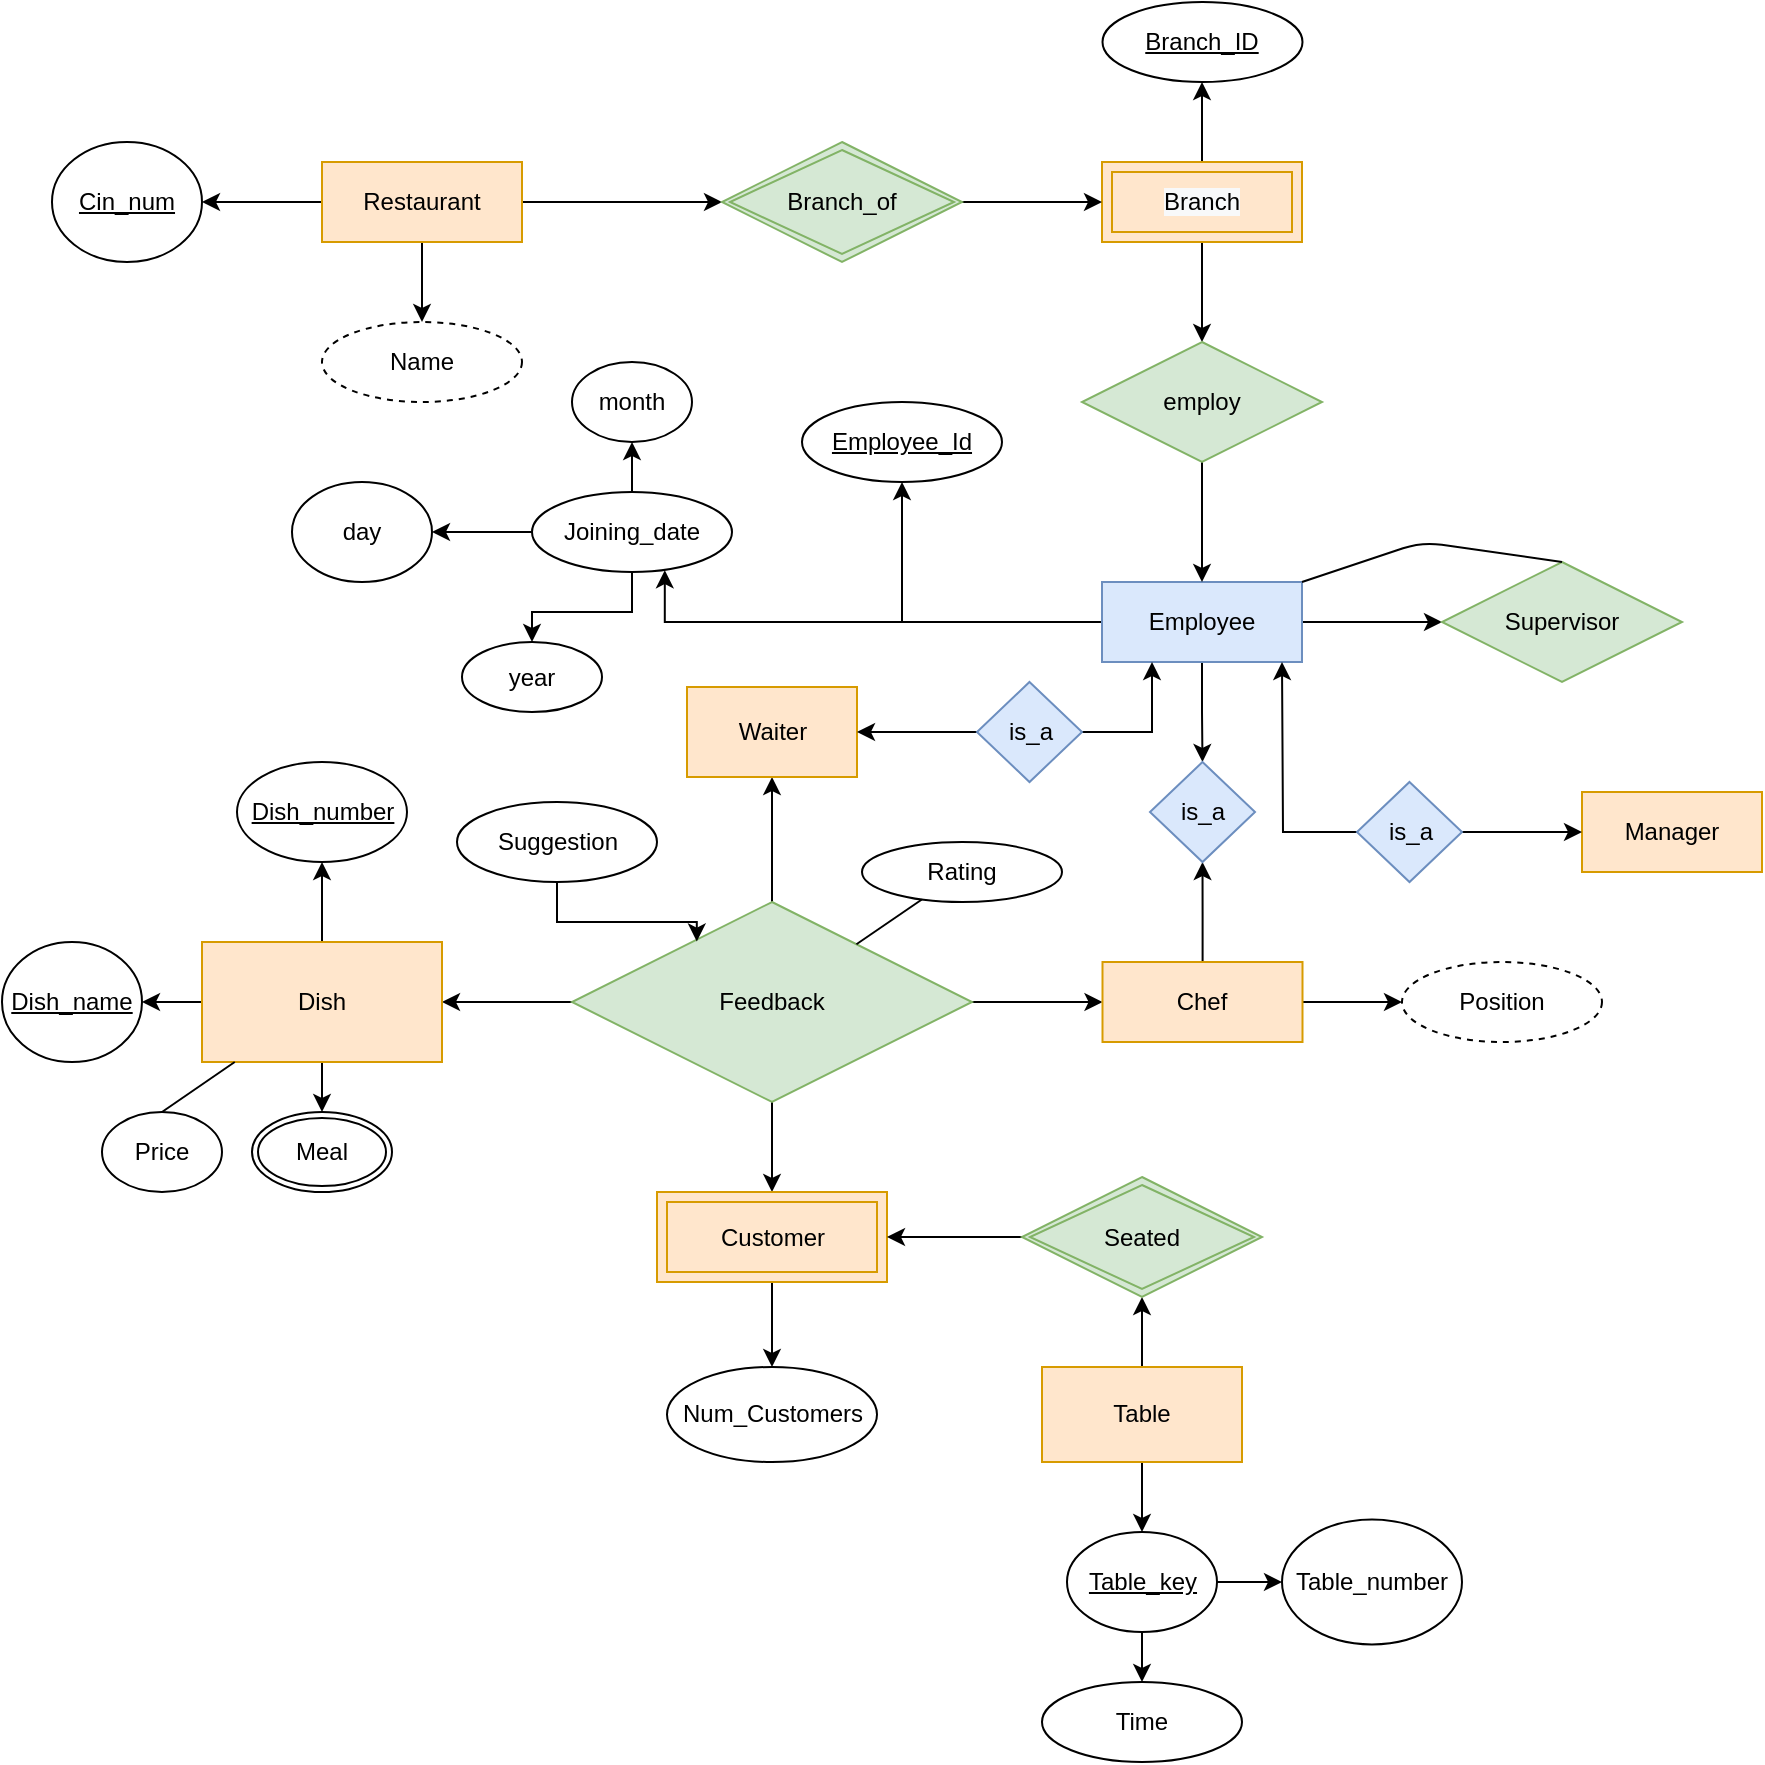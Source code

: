 <mxfile version="13.6.5" type="github">
  <diagram id="kxgBEVJCPQbhI56NlqeN" name="Page-1">
    <mxGraphModel dx="971" dy="417" grid="1" gridSize="10" guides="1" tooltips="1" connect="1" arrows="1" fold="1" page="1" pageScale="1" pageWidth="3300" pageHeight="4681" math="0" shadow="0">
      <root>
        <mxCell id="0" />
        <mxCell id="1" parent="0" />
        <mxCell id="NgLl4HAQhnd8HXAotbS4-2" value="" style="edgeStyle=orthogonalEdgeStyle;rounded=0;orthogonalLoop=1;jettySize=auto;html=1;" parent="1" source="jKNY7_8_zjAuuIfCQ90G-1" target="NgLl4HAQhnd8HXAotbS4-1" edge="1">
          <mxGeometry relative="1" as="geometry" />
        </mxCell>
        <mxCell id="NgLl4HAQhnd8HXAotbS4-6" value="" style="edgeStyle=orthogonalEdgeStyle;rounded=0;orthogonalLoop=1;jettySize=auto;html=1;" parent="1" source="jKNY7_8_zjAuuIfCQ90G-1" target="NgLl4HAQhnd8HXAotbS4-5" edge="1">
          <mxGeometry relative="1" as="geometry" />
        </mxCell>
        <mxCell id="NgLl4HAQhnd8HXAotbS4-8" value="" style="edgeStyle=orthogonalEdgeStyle;rounded=0;orthogonalLoop=1;jettySize=auto;html=1;" parent="1" source="jKNY7_8_zjAuuIfCQ90G-1" target="NgLl4HAQhnd8HXAotbS4-7" edge="1">
          <mxGeometry relative="1" as="geometry" />
        </mxCell>
        <mxCell id="kzbOnNVxng_6eBCHzelk-33" value="" style="edgeStyle=orthogonalEdgeStyle;rounded=0;orthogonalLoop=1;jettySize=auto;html=1;" parent="1" source="jKNY7_8_zjAuuIfCQ90G-1" target="kzbOnNVxng_6eBCHzelk-32" edge="1">
          <mxGeometry relative="1" as="geometry" />
        </mxCell>
        <mxCell id="jKNY7_8_zjAuuIfCQ90G-1" value="Feedback" style="rhombus;whiteSpace=wrap;html=1;fillColor=#d5e8d4;strokeColor=#82b366;" parent="1" vertex="1">
          <mxGeometry x="1335" y="1860" width="200" height="100" as="geometry" />
        </mxCell>
        <mxCell id="kzbOnNVxng_6eBCHzelk-70" value="" style="edgeStyle=orthogonalEdgeStyle;rounded=0;orthogonalLoop=1;jettySize=auto;html=1;" parent="1" source="NgLl4HAQhnd8HXAotbS4-1" target="kzbOnNVxng_6eBCHzelk-28" edge="1">
          <mxGeometry relative="1" as="geometry" />
        </mxCell>
        <mxCell id="XjC6Pe1A60IvWtQranHF-16" value="" style="edgeStyle=orthogonalEdgeStyle;rounded=0;orthogonalLoop=1;jettySize=auto;html=1;" parent="1" source="NgLl4HAQhnd8HXAotbS4-1" target="XjC6Pe1A60IvWtQranHF-2" edge="1">
          <mxGeometry relative="1" as="geometry" />
        </mxCell>
        <mxCell id="NgLl4HAQhnd8HXAotbS4-1" value="Chef" style="whiteSpace=wrap;html=1;align=center;fillColor=#ffe6cc;strokeColor=#d79b00;" parent="1" vertex="1">
          <mxGeometry x="1600.25" y="1890" width="100" height="40" as="geometry" />
        </mxCell>
        <mxCell id="kzbOnNVxng_6eBCHzelk-9" value="" style="edgeStyle=orthogonalEdgeStyle;rounded=0;orthogonalLoop=1;jettySize=auto;html=1;" parent="1" source="NgLl4HAQhnd8HXAotbS4-3" target="kzbOnNVxng_6eBCHzelk-8" edge="1">
          <mxGeometry relative="1" as="geometry" />
        </mxCell>
        <mxCell id="kzbOnNVxng_6eBCHzelk-63" value="" style="edgeStyle=orthogonalEdgeStyle;rounded=0;orthogonalLoop=1;jettySize=auto;html=1;" parent="1" source="NgLl4HAQhnd8HXAotbS4-3" target="kzbOnNVxng_6eBCHzelk-61" edge="1">
          <mxGeometry relative="1" as="geometry" />
        </mxCell>
        <mxCell id="NgLl4HAQhnd8HXAotbS4-3" value="Table" style="whiteSpace=wrap;html=1;fillColor=#ffe6cc;strokeColor=#d79b00;" parent="1" vertex="1">
          <mxGeometry x="1570" y="2092.5" width="100" height="47.5" as="geometry" />
        </mxCell>
        <mxCell id="kzbOnNVxng_6eBCHzelk-11" value="" style="edgeStyle=orthogonalEdgeStyle;rounded=0;orthogonalLoop=1;jettySize=auto;html=1;" parent="1" source="NgLl4HAQhnd8HXAotbS4-5" target="kzbOnNVxng_6eBCHzelk-10" edge="1">
          <mxGeometry relative="1" as="geometry" />
        </mxCell>
        <mxCell id="kzbOnNVxng_6eBCHzelk-13" value="" style="edgeStyle=orthogonalEdgeStyle;rounded=0;orthogonalLoop=1;jettySize=auto;html=1;" parent="1" source="NgLl4HAQhnd8HXAotbS4-5" target="kzbOnNVxng_6eBCHzelk-12" edge="1">
          <mxGeometry relative="1" as="geometry" />
        </mxCell>
        <mxCell id="kzbOnNVxng_6eBCHzelk-75" value="" style="edgeStyle=orthogonalEdgeStyle;rounded=0;orthogonalLoop=1;jettySize=auto;html=1;" parent="1" source="NgLl4HAQhnd8HXAotbS4-5" target="kzbOnNVxng_6eBCHzelk-73" edge="1">
          <mxGeometry relative="1" as="geometry" />
        </mxCell>
        <mxCell id="NgLl4HAQhnd8HXAotbS4-5" value="Dish" style="whiteSpace=wrap;html=1;fillColor=#ffe6cc;strokeColor=#d79b00;" parent="1" vertex="1">
          <mxGeometry x="1150" y="1880" width="120" height="60" as="geometry" />
        </mxCell>
        <mxCell id="NgLl4HAQhnd8HXAotbS4-7" value="Waiter" style="whiteSpace=wrap;html=1;fillColor=#ffe6cc;strokeColor=#d79b00;" parent="1" vertex="1">
          <mxGeometry x="1392.5" y="1752.5" width="85" height="45" as="geometry" />
        </mxCell>
        <mxCell id="kzbOnNVxng_6eBCHzelk-1" value="Rating" style="ellipse;whiteSpace=wrap;html=1;align=center;fontStyle=0" parent="1" vertex="1">
          <mxGeometry x="1480" y="1830" width="100" height="30" as="geometry" />
        </mxCell>
        <mxCell id="kzbOnNVxng_6eBCHzelk-65" value="" style="edgeStyle=orthogonalEdgeStyle;rounded=0;orthogonalLoop=1;jettySize=auto;html=1;" parent="1" source="kzbOnNVxng_6eBCHzelk-5" target="kzbOnNVxng_6eBCHzelk-64" edge="1">
          <mxGeometry relative="1" as="geometry" />
        </mxCell>
        <mxCell id="XjC6Pe1A60IvWtQranHF-3" value="" style="edgeStyle=orthogonalEdgeStyle;rounded=0;orthogonalLoop=1;jettySize=auto;html=1;" parent="1" source="kzbOnNVxng_6eBCHzelk-5" target="XjC6Pe1A60IvWtQranHF-2" edge="1">
          <mxGeometry relative="1" as="geometry" />
        </mxCell>
        <mxCell id="XjC6Pe1A60IvWtQranHF-6" value="" style="edgeStyle=orthogonalEdgeStyle;rounded=0;orthogonalLoop=1;jettySize=auto;html=1;entryX=0.664;entryY=0.978;entryDx=0;entryDy=0;entryPerimeter=0;" parent="1" source="kzbOnNVxng_6eBCHzelk-5" target="dvFwAt92-HnFU6FiswPp-1" edge="1">
          <mxGeometry relative="1" as="geometry" />
        </mxCell>
        <mxCell id="XjC6Pe1A60IvWtQranHF-21" value="" style="edgeStyle=orthogonalEdgeStyle;rounded=0;orthogonalLoop=1;jettySize=auto;html=1;" parent="1" source="kzbOnNVxng_6eBCHzelk-5" target="kzbOnNVxng_6eBCHzelk-81" edge="1">
          <mxGeometry relative="1" as="geometry" />
        </mxCell>
        <mxCell id="kzbOnNVxng_6eBCHzelk-5" value="Employee" style="whiteSpace=wrap;html=1;align=center;fillColor=#dae8fc;strokeColor=#6c8ebf;" parent="1" vertex="1">
          <mxGeometry x="1600" y="1700" width="100" height="40" as="geometry" />
        </mxCell>
        <mxCell id="kzbOnNVxng_6eBCHzelk-34" value="" style="edgeStyle=orthogonalEdgeStyle;rounded=0;orthogonalLoop=1;jettySize=auto;html=1;" parent="1" source="kzbOnNVxng_6eBCHzelk-8" target="kzbOnNVxng_6eBCHzelk-15" edge="1">
          <mxGeometry relative="1" as="geometry" />
        </mxCell>
        <mxCell id="dvFwAt92-HnFU6FiswPp-7" value="" style="edgeStyle=orthogonalEdgeStyle;rounded=0;orthogonalLoop=1;jettySize=auto;html=1;" parent="1" source="kzbOnNVxng_6eBCHzelk-8" target="dvFwAt92-HnFU6FiswPp-6" edge="1">
          <mxGeometry relative="1" as="geometry" />
        </mxCell>
        <mxCell id="kzbOnNVxng_6eBCHzelk-8" value="Table_key" style="ellipse;whiteSpace=wrap;html=1;fillColor=none;fontStyle=4" parent="1" vertex="1">
          <mxGeometry x="1582.5" y="2175" width="75" height="50" as="geometry" />
        </mxCell>
        <mxCell id="kzbOnNVxng_6eBCHzelk-10" value="Dish_name" style="ellipse;whiteSpace=wrap;html=1;fillColor=none;fontStyle=4" parent="1" vertex="1">
          <mxGeometry x="1050" y="1880" width="70" height="60" as="geometry" />
        </mxCell>
        <mxCell id="kzbOnNVxng_6eBCHzelk-12" value="&lt;u&gt;Dish_number&lt;/u&gt;" style="ellipse;whiteSpace=wrap;html=1;fillColor=none;" parent="1" vertex="1">
          <mxGeometry x="1167.5" y="1790" width="85" height="50" as="geometry" />
        </mxCell>
        <mxCell id="kzbOnNVxng_6eBCHzelk-15" value="Table_number" style="ellipse;whiteSpace=wrap;html=1;fillColor=none;" parent="1" vertex="1">
          <mxGeometry x="1690" y="2168.75" width="90" height="62.5" as="geometry" />
        </mxCell>
        <mxCell id="kzbOnNVxng_6eBCHzelk-23" value="Price" style="ellipse;whiteSpace=wrap;html=1;fillColor=none;" parent="1" vertex="1">
          <mxGeometry x="1100" y="1965" width="60" height="40" as="geometry" />
        </mxCell>
        <mxCell id="kzbOnNVxng_6eBCHzelk-28" value="Position" style="ellipse;whiteSpace=wrap;html=1;align=center;dashed=1;" parent="1" vertex="1">
          <mxGeometry x="1750" y="1890" width="100" height="40" as="geometry" />
        </mxCell>
        <mxCell id="kzbOnNVxng_6eBCHzelk-39" value="" style="edgeStyle=orthogonalEdgeStyle;rounded=0;orthogonalLoop=1;jettySize=auto;html=1;" parent="1" source="kzbOnNVxng_6eBCHzelk-32" target="kzbOnNVxng_6eBCHzelk-38" edge="1">
          <mxGeometry relative="1" as="geometry" />
        </mxCell>
        <mxCell id="kzbOnNVxng_6eBCHzelk-32" value="Customer" style="shape=ext;margin=3;double=1;whiteSpace=wrap;html=1;align=center;fillColor=#ffe6cc;strokeColor=#d79b00;" parent="1" vertex="1">
          <mxGeometry x="1377.5" y="2005" width="115" height="45" as="geometry" />
        </mxCell>
        <mxCell id="kzbOnNVxng_6eBCHzelk-38" value="&lt;span&gt;Num_Customers&lt;/span&gt;" style="ellipse;whiteSpace=wrap;html=1;" parent="1" vertex="1">
          <mxGeometry x="1382.5" y="2092.5" width="105" height="47.5" as="geometry" />
        </mxCell>
        <mxCell id="kzbOnNVxng_6eBCHzelk-49" value="" style="edgeStyle=orthogonalEdgeStyle;rounded=0;orthogonalLoop=1;jettySize=auto;html=1;" parent="1" source="kzbOnNVxng_6eBCHzelk-40" target="kzbOnNVxng_6eBCHzelk-48" edge="1">
          <mxGeometry relative="1" as="geometry" />
        </mxCell>
        <mxCell id="kzbOnNVxng_6eBCHzelk-54" value="" style="edgeStyle=orthogonalEdgeStyle;rounded=0;orthogonalLoop=1;jettySize=auto;html=1;" parent="1" source="kzbOnNVxng_6eBCHzelk-40" target="kzbOnNVxng_6eBCHzelk-51" edge="1">
          <mxGeometry relative="1" as="geometry" />
        </mxCell>
        <mxCell id="kzbOnNVxng_6eBCHzelk-60" value="" style="edgeStyle=orthogonalEdgeStyle;rounded=0;orthogonalLoop=1;jettySize=auto;html=1;" parent="1" source="kzbOnNVxng_6eBCHzelk-40" target="kzbOnNVxng_6eBCHzelk-57" edge="1">
          <mxGeometry relative="1" as="geometry" />
        </mxCell>
        <mxCell id="kzbOnNVxng_6eBCHzelk-40" value="Restaurant" style="whiteSpace=wrap;html=1;align=center;fillColor=#ffe6cc;strokeColor=#d79b00;" parent="1" vertex="1">
          <mxGeometry x="1210" y="1490" width="100" height="40" as="geometry" />
        </mxCell>
        <mxCell id="kzbOnNVxng_6eBCHzelk-45" value="" style="edgeStyle=orthogonalEdgeStyle;rounded=0;orthogonalLoop=1;jettySize=auto;html=1;" parent="1" source="kzbOnNVxng_6eBCHzelk-41" target="kzbOnNVxng_6eBCHzelk-43" edge="1">
          <mxGeometry relative="1" as="geometry" />
        </mxCell>
        <mxCell id="XjC6Pe1A60IvWtQranHF-35" value="" style="edgeStyle=orthogonalEdgeStyle;rounded=0;orthogonalLoop=1;jettySize=auto;html=1;" parent="1" source="kzbOnNVxng_6eBCHzelk-41" edge="1">
          <mxGeometry relative="1" as="geometry">
            <mxPoint x="1650" y="1450" as="targetPoint" />
          </mxGeometry>
        </mxCell>
        <mxCell id="kzbOnNVxng_6eBCHzelk-41" value="&#xa;&#xa;&lt;span style=&quot;color: rgb(0, 0, 0); font-family: helvetica; font-size: 12px; font-style: normal; font-weight: 400; letter-spacing: normal; text-align: center; text-indent: 0px; text-transform: none; word-spacing: 0px; background-color: rgb(248, 249, 250); display: inline; float: none;&quot;&gt;Branch&lt;/span&gt;&#xa;&#xa;" style="shape=ext;margin=3;double=1;whiteSpace=wrap;html=1;align=center;fillColor=#ffe6cc;strokeColor=#d79b00;" parent="1" vertex="1">
          <mxGeometry x="1600" y="1490" width="100" height="40" as="geometry" />
        </mxCell>
        <mxCell id="kzbOnNVxng_6eBCHzelk-46" value="" style="edgeStyle=orthogonalEdgeStyle;rounded=0;orthogonalLoop=1;jettySize=auto;html=1;" parent="1" source="kzbOnNVxng_6eBCHzelk-43" target="kzbOnNVxng_6eBCHzelk-5" edge="1">
          <mxGeometry relative="1" as="geometry" />
        </mxCell>
        <mxCell id="kzbOnNVxng_6eBCHzelk-43" value="employ" style="shape=rhombus;perimeter=rhombusPerimeter;whiteSpace=wrap;html=1;align=center;fillColor=#d5e8d4;strokeColor=#82b366;" parent="1" vertex="1">
          <mxGeometry x="1590" y="1580" width="120" height="60" as="geometry" />
        </mxCell>
        <mxCell id="kzbOnNVxng_6eBCHzelk-48" value="&lt;u&gt;Cin_num&lt;/u&gt;" style="ellipse;whiteSpace=wrap;html=1;" parent="1" vertex="1">
          <mxGeometry x="1075" y="1480" width="75" height="60" as="geometry" />
        </mxCell>
        <mxCell id="kzbOnNVxng_6eBCHzelk-53" value="" style="edgeStyle=orthogonalEdgeStyle;rounded=0;orthogonalLoop=1;jettySize=auto;html=1;" parent="1" source="kzbOnNVxng_6eBCHzelk-51" target="kzbOnNVxng_6eBCHzelk-41" edge="1">
          <mxGeometry relative="1" as="geometry" />
        </mxCell>
        <mxCell id="kzbOnNVxng_6eBCHzelk-51" value="Branch_of" style="shape=rhombus;double=1;perimeter=rhombusPerimeter;whiteSpace=wrap;html=1;align=center;fillColor=#d5e8d4;strokeColor=#82b366;" parent="1" vertex="1">
          <mxGeometry x="1410" y="1480" width="120" height="60" as="geometry" />
        </mxCell>
        <mxCell id="kzbOnNVxng_6eBCHzelk-57" value="Name" style="ellipse;whiteSpace=wrap;html=1;align=center;dashed=1;" parent="1" vertex="1">
          <mxGeometry x="1210" y="1570" width="100" height="40" as="geometry" />
        </mxCell>
        <mxCell id="kzbOnNVxng_6eBCHzelk-62" value="" style="edgeStyle=orthogonalEdgeStyle;rounded=0;orthogonalLoop=1;jettySize=auto;html=1;" parent="1" source="kzbOnNVxng_6eBCHzelk-61" target="kzbOnNVxng_6eBCHzelk-32" edge="1">
          <mxGeometry relative="1" as="geometry" />
        </mxCell>
        <mxCell id="kzbOnNVxng_6eBCHzelk-61" value="Seated" style="shape=rhombus;double=1;perimeter=rhombusPerimeter;whiteSpace=wrap;html=1;align=center;fillColor=#d5e8d4;strokeColor=#82b366;" parent="1" vertex="1">
          <mxGeometry x="1560" y="1997.5" width="120" height="60" as="geometry" />
        </mxCell>
        <mxCell id="kzbOnNVxng_6eBCHzelk-64" value="Employee_Id" style="ellipse;whiteSpace=wrap;html=1;align=center;fontStyle=4;" parent="1" vertex="1">
          <mxGeometry x="1450" y="1610" width="100" height="40" as="geometry" />
        </mxCell>
        <mxCell id="kzbOnNVxng_6eBCHzelk-73" value="Meal" style="ellipse;shape=doubleEllipse;margin=3;whiteSpace=wrap;html=1;align=center;" parent="1" vertex="1">
          <mxGeometry x="1175" y="1965" width="70" height="40" as="geometry" />
        </mxCell>
        <mxCell id="kzbOnNVxng_6eBCHzelk-78" value="" style="endArrow=none;html=1;rounded=0;exitX=0.5;exitY=0;exitDx=0;exitDy=0;" parent="1" source="kzbOnNVxng_6eBCHzelk-23" target="NgLl4HAQhnd8HXAotbS4-5" edge="1">
          <mxGeometry relative="1" as="geometry">
            <mxPoint x="1320" y="2000" as="sourcePoint" />
            <mxPoint x="1480" y="2000" as="targetPoint" />
            <Array as="points" />
          </mxGeometry>
        </mxCell>
        <mxCell id="kzbOnNVxng_6eBCHzelk-80" value="" style="endArrow=none;html=1;rounded=0;" parent="1" source="jKNY7_8_zjAuuIfCQ90G-1" target="kzbOnNVxng_6eBCHzelk-1" edge="1">
          <mxGeometry relative="1" as="geometry">
            <mxPoint x="1390" y="2010" as="sourcePoint" />
            <mxPoint x="1550" y="2010" as="targetPoint" />
          </mxGeometry>
        </mxCell>
        <mxCell id="kzbOnNVxng_6eBCHzelk-81" value="Supervisor" style="shape=rhombus;perimeter=rhombusPerimeter;whiteSpace=wrap;html=1;align=center;fillColor=#d5e8d4;strokeColor=#82b366;" parent="1" vertex="1">
          <mxGeometry x="1770" y="1690" width="120" height="60" as="geometry" />
        </mxCell>
        <mxCell id="XjC6Pe1A60IvWtQranHF-2" value="is_a" style="rhombus;whiteSpace=wrap;html=1;fillColor=#dae8fc;strokeColor=#6c8ebf;" parent="1" vertex="1">
          <mxGeometry x="1624" y="1790" width="52.5" height="50" as="geometry" />
        </mxCell>
        <mxCell id="XjC6Pe1A60IvWtQranHF-9" value="" style="edgeStyle=orthogonalEdgeStyle;rounded=0;orthogonalLoop=1;jettySize=auto;html=1;" parent="1" source="XjC6Pe1A60IvWtQranHF-5" target="NgLl4HAQhnd8HXAotbS4-7" edge="1">
          <mxGeometry relative="1" as="geometry" />
        </mxCell>
        <mxCell id="dvFwAt92-HnFU6FiswPp-3" value="" style="edgeStyle=orthogonalEdgeStyle;rounded=0;orthogonalLoop=1;jettySize=auto;html=1;entryX=0.25;entryY=1;entryDx=0;entryDy=0;" parent="1" source="XjC6Pe1A60IvWtQranHF-5" target="kzbOnNVxng_6eBCHzelk-5" edge="1">
          <mxGeometry relative="1" as="geometry" />
        </mxCell>
        <mxCell id="XjC6Pe1A60IvWtQranHF-5" value="is_a" style="rhombus;whiteSpace=wrap;html=1;fillColor=#dae8fc;strokeColor=#6c8ebf;" parent="1" vertex="1">
          <mxGeometry x="1537.5" y="1750" width="52.5" height="50" as="geometry" />
        </mxCell>
        <mxCell id="XjC6Pe1A60IvWtQranHF-22" value="" style="endArrow=none;html=1;exitX=1;exitY=0;exitDx=0;exitDy=0;entryX=0.5;entryY=0;entryDx=0;entryDy=0;" parent="1" source="kzbOnNVxng_6eBCHzelk-5" target="kzbOnNVxng_6eBCHzelk-81" edge="1">
          <mxGeometry width="50" height="50" relative="1" as="geometry">
            <mxPoint x="1780" y="1800" as="sourcePoint" />
            <mxPoint x="1830" y="1750" as="targetPoint" />
            <Array as="points">
              <mxPoint x="1760" y="1680" />
            </Array>
          </mxGeometry>
        </mxCell>
        <mxCell id="XjC6Pe1A60IvWtQranHF-24" value="Manager" style="rounded=0;whiteSpace=wrap;html=1;fillColor=#ffe6cc;strokeColor=#d79b00;" parent="1" vertex="1">
          <mxGeometry x="1840" y="1805" width="90" height="40" as="geometry" />
        </mxCell>
        <mxCell id="XjC6Pe1A60IvWtQranHF-27" value="" style="edgeStyle=orthogonalEdgeStyle;rounded=0;orthogonalLoop=1;jettySize=auto;html=1;" parent="1" source="XjC6Pe1A60IvWtQranHF-26" target="XjC6Pe1A60IvWtQranHF-24" edge="1">
          <mxGeometry relative="1" as="geometry" />
        </mxCell>
        <mxCell id="XjC6Pe1A60IvWtQranHF-28" value="" style="edgeStyle=orthogonalEdgeStyle;rounded=0;orthogonalLoop=1;jettySize=auto;html=1;" parent="1" source="XjC6Pe1A60IvWtQranHF-26" edge="1">
          <mxGeometry relative="1" as="geometry">
            <mxPoint x="1690" y="1740" as="targetPoint" />
          </mxGeometry>
        </mxCell>
        <mxCell id="XjC6Pe1A60IvWtQranHF-26" value="is_a" style="rhombus;whiteSpace=wrap;html=1;fillColor=#dae8fc;strokeColor=#6c8ebf;" parent="1" vertex="1">
          <mxGeometry x="1727.5" y="1800" width="52.5" height="50" as="geometry" />
        </mxCell>
        <mxCell id="XjC6Pe1A60IvWtQranHF-33" value="" style="edgeStyle=orthogonalEdgeStyle;rounded=0;orthogonalLoop=1;jettySize=auto;html=1;entryX=0.312;entryY=0.198;entryDx=0;entryDy=0;entryPerimeter=0;" parent="1" source="XjC6Pe1A60IvWtQranHF-30" target="jKNY7_8_zjAuuIfCQ90G-1" edge="1">
          <mxGeometry relative="1" as="geometry" />
        </mxCell>
        <mxCell id="XjC6Pe1A60IvWtQranHF-30" value="Suggestion" style="ellipse;whiteSpace=wrap;html=1;align=center;" parent="1" vertex="1">
          <mxGeometry x="1277.5" y="1810" width="100" height="40" as="geometry" />
        </mxCell>
        <mxCell id="XjC6Pe1A60IvWtQranHF-36" value="Branch_ID" style="ellipse;whiteSpace=wrap;html=1;align=center;fontStyle=4;" parent="1" vertex="1">
          <mxGeometry x="1600.25" y="1410" width="100" height="40" as="geometry" />
        </mxCell>
        <mxCell id="MUuDbcajwvJd1qfhd0S6-2" value="" style="edgeStyle=orthogonalEdgeStyle;rounded=0;orthogonalLoop=1;jettySize=auto;html=1;" edge="1" parent="1" source="dvFwAt92-HnFU6FiswPp-1" target="MUuDbcajwvJd1qfhd0S6-1">
          <mxGeometry relative="1" as="geometry" />
        </mxCell>
        <mxCell id="MUuDbcajwvJd1qfhd0S6-4" value="" style="edgeStyle=orthogonalEdgeStyle;rounded=0;orthogonalLoop=1;jettySize=auto;html=1;" edge="1" parent="1" source="dvFwAt92-HnFU6FiswPp-1" target="MUuDbcajwvJd1qfhd0S6-3">
          <mxGeometry relative="1" as="geometry" />
        </mxCell>
        <mxCell id="MUuDbcajwvJd1qfhd0S6-6" value="" style="edgeStyle=orthogonalEdgeStyle;rounded=0;orthogonalLoop=1;jettySize=auto;html=1;" edge="1" parent="1" source="dvFwAt92-HnFU6FiswPp-1" target="MUuDbcajwvJd1qfhd0S6-5">
          <mxGeometry relative="1" as="geometry" />
        </mxCell>
        <mxCell id="dvFwAt92-HnFU6FiswPp-1" value="Joining_date" style="ellipse;whiteSpace=wrap;html=1;align=center;" parent="1" vertex="1">
          <mxGeometry x="1315" y="1655" width="100" height="40" as="geometry" />
        </mxCell>
        <mxCell id="dvFwAt92-HnFU6FiswPp-6" value="Time" style="ellipse;whiteSpace=wrap;html=1;align=center;" parent="1" vertex="1">
          <mxGeometry x="1570" y="2250" width="100" height="40" as="geometry" />
        </mxCell>
        <mxCell id="MUuDbcajwvJd1qfhd0S6-1" value="day" style="ellipse;whiteSpace=wrap;html=1;" vertex="1" parent="1">
          <mxGeometry x="1195" y="1650" width="70" height="50" as="geometry" />
        </mxCell>
        <mxCell id="MUuDbcajwvJd1qfhd0S6-3" value="month" style="ellipse;whiteSpace=wrap;html=1;" vertex="1" parent="1">
          <mxGeometry x="1335" y="1590" width="60" height="40" as="geometry" />
        </mxCell>
        <mxCell id="MUuDbcajwvJd1qfhd0S6-5" value="year" style="ellipse;whiteSpace=wrap;html=1;" vertex="1" parent="1">
          <mxGeometry x="1280" y="1730" width="70" height="35" as="geometry" />
        </mxCell>
      </root>
    </mxGraphModel>
  </diagram>
</mxfile>
